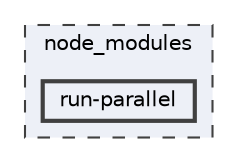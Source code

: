 digraph "node_modules/run-parallel"
{
 // LATEX_PDF_SIZE
  bgcolor="transparent";
  edge [fontname=Helvetica,fontsize=10,labelfontname=Helvetica,labelfontsize=10];
  node [fontname=Helvetica,fontsize=10,shape=box,height=0.2,width=0.4];
  compound=true
  subgraph clusterdir_acd06b18086a0dd2ae699b1e0b775be8 {
    graph [ bgcolor="#edf0f7", pencolor="grey25", label="node_modules", fontname=Helvetica,fontsize=10 style="filled,dashed", URL="dir_acd06b18086a0dd2ae699b1e0b775be8.html",tooltip=""]
  dir_6b8f15de47eb7c9816d3bdb58091f2ca [label="run-parallel", fillcolor="#edf0f7", color="grey25", style="filled,bold", URL="dir_6b8f15de47eb7c9816d3bdb58091f2ca.html",tooltip=""];
  }
}
